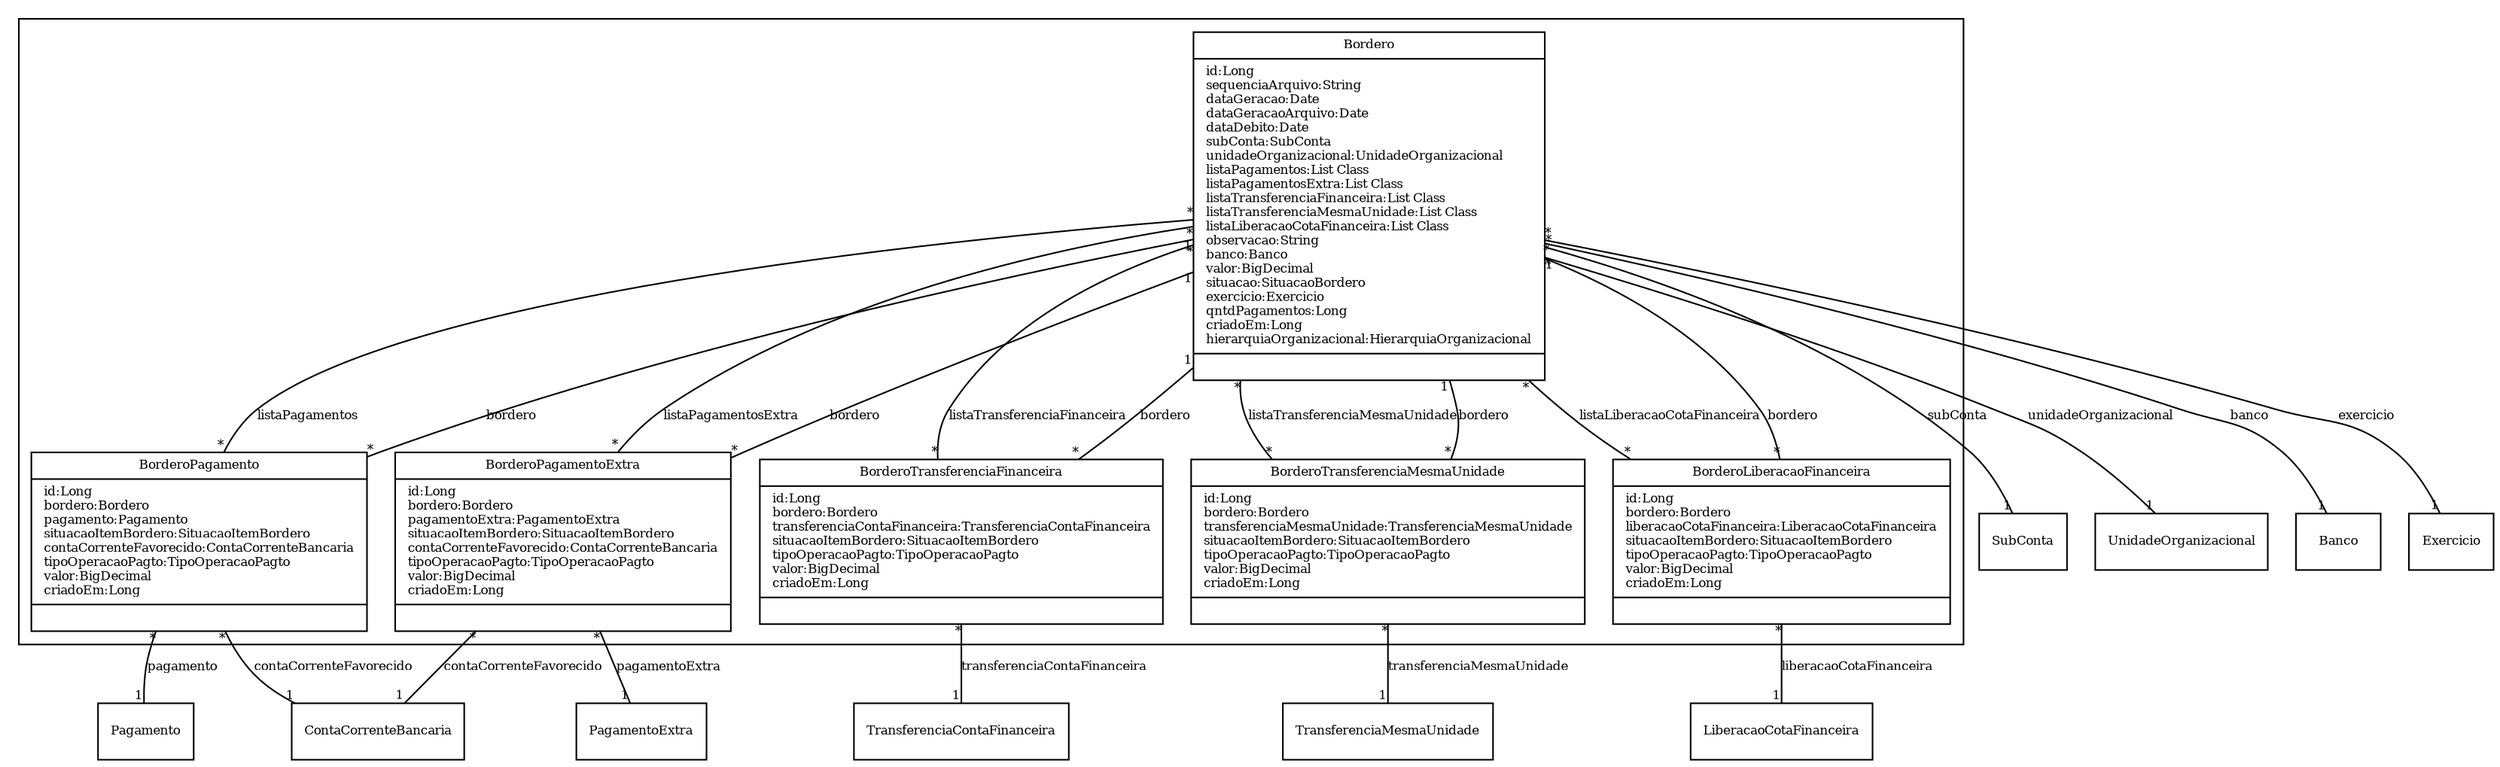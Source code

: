 digraph G{
fontname = "Times-Roman"
fontsize = 8

node [
        fontname = "Times-Roman"
        fontsize = 8
        shape = "record"
]

edge [
        fontname = "Times-Roman"
        fontsize = 8
]

subgraph clusterESTORNO_DE_ORDEM_BANCARIA
{
Bordero [label = "{Bordero|id:Long\lsequenciaArquivo:String\ldataGeracao:Date\ldataGeracaoArquivo:Date\ldataDebito:Date\lsubConta:SubConta\lunidadeOrganizacional:UnidadeOrganizacional\llistaPagamentos:List Class\llistaPagamentosExtra:List Class\llistaTransferenciaFinanceira:List Class\llistaTransferenciaMesmaUnidade:List Class\llistaLiberacaoCotaFinanceira:List Class\lobservacao:String\lbanco:Banco\lvalor:BigDecimal\lsituacao:SituacaoBordero\lexercicio:Exercicio\lqntdPagamentos:Long\lcriadoEm:Long\lhierarquiaOrganizacional:HierarquiaOrganizacional\l|\l}"]
BorderoPagamento [label = "{BorderoPagamento|id:Long\lbordero:Bordero\lpagamento:Pagamento\lsituacaoItemBordero:SituacaoItemBordero\lcontaCorrenteFavorecido:ContaCorrenteBancaria\ltipoOperacaoPagto:TipoOperacaoPagto\lvalor:BigDecimal\lcriadoEm:Long\l|\l}"]
BorderoPagamentoExtra [label = "{BorderoPagamentoExtra|id:Long\lbordero:Bordero\lpagamentoExtra:PagamentoExtra\lsituacaoItemBordero:SituacaoItemBordero\lcontaCorrenteFavorecido:ContaCorrenteBancaria\ltipoOperacaoPagto:TipoOperacaoPagto\lvalor:BigDecimal\lcriadoEm:Long\l|\l}"]
BorderoTransferenciaFinanceira [label = "{BorderoTransferenciaFinanceira|id:Long\lbordero:Bordero\ltransferenciaContaFinanceira:TransferenciaContaFinanceira\lsituacaoItemBordero:SituacaoItemBordero\ltipoOperacaoPagto:TipoOperacaoPagto\lvalor:BigDecimal\lcriadoEm:Long\l|\l}"]
BorderoTransferenciaMesmaUnidade [label = "{BorderoTransferenciaMesmaUnidade|id:Long\lbordero:Bordero\ltransferenciaMesmaUnidade:TransferenciaMesmaUnidade\lsituacaoItemBordero:SituacaoItemBordero\ltipoOperacaoPagto:TipoOperacaoPagto\lvalor:BigDecimal\lcriadoEm:Long\l|\l}"]
BorderoLiberacaoFinanceira [label = "{BorderoLiberacaoFinanceira|id:Long\lbordero:Bordero\lliberacaoCotaFinanceira:LiberacaoCotaFinanceira\lsituacaoItemBordero:SituacaoItemBordero\ltipoOperacaoPagto:TipoOperacaoPagto\lvalor:BigDecimal\lcriadoEm:Long\l|\l}"]
}
edge [arrowhead = "none" headlabel = "1" taillabel = "*"] Bordero -> SubConta [label = "subConta"]
edge [arrowhead = "none" headlabel = "1" taillabel = "*"] Bordero -> UnidadeOrganizacional [label = "unidadeOrganizacional"]
edge [arrowhead = "none" headlabel = "*" taillabel = "*"] Bordero -> BorderoPagamento [label = "listaPagamentos"]
edge [arrowhead = "none" headlabel = "*" taillabel = "*"] Bordero -> BorderoPagamentoExtra [label = "listaPagamentosExtra"]
edge [arrowhead = "none" headlabel = "*" taillabel = "*"] Bordero -> BorderoTransferenciaFinanceira [label = "listaTransferenciaFinanceira"]
edge [arrowhead = "none" headlabel = "*" taillabel = "*"] Bordero -> BorderoTransferenciaMesmaUnidade [label = "listaTransferenciaMesmaUnidade"]
edge [arrowhead = "none" headlabel = "*" taillabel = "*"] Bordero -> BorderoLiberacaoFinanceira [label = "listaLiberacaoCotaFinanceira"]
edge [arrowhead = "none" headlabel = "1" taillabel = "*"] Bordero -> Banco [label = "banco"]
edge [arrowhead = "none" headlabel = "1" taillabel = "*"] Bordero -> Exercicio [label = "exercicio"]
edge [arrowhead = "none" headlabel = "1" taillabel = "*"] BorderoPagamento -> Bordero [label = "bordero"]
edge [arrowhead = "none" headlabel = "1" taillabel = "*"] BorderoPagamento -> Pagamento [label = "pagamento"]
edge [arrowhead = "none" headlabel = "1" taillabel = "*"] BorderoPagamento -> ContaCorrenteBancaria [label = "contaCorrenteFavorecido"]
edge [arrowhead = "none" headlabel = "1" taillabel = "*"] BorderoPagamentoExtra -> Bordero [label = "bordero"]
edge [arrowhead = "none" headlabel = "1" taillabel = "*"] BorderoPagamentoExtra -> PagamentoExtra [label = "pagamentoExtra"]
edge [arrowhead = "none" headlabel = "1" taillabel = "*"] BorderoPagamentoExtra -> ContaCorrenteBancaria [label = "contaCorrenteFavorecido"]
edge [arrowhead = "none" headlabel = "1" taillabel = "*"] BorderoTransferenciaFinanceira -> Bordero [label = "bordero"]
edge [arrowhead = "none" headlabel = "1" taillabel = "*"] BorderoTransferenciaFinanceira -> TransferenciaContaFinanceira [label = "transferenciaContaFinanceira"]
edge [arrowhead = "none" headlabel = "1" taillabel = "*"] BorderoTransferenciaMesmaUnidade -> Bordero [label = "bordero"]
edge [arrowhead = "none" headlabel = "1" taillabel = "*"] BorderoTransferenciaMesmaUnidade -> TransferenciaMesmaUnidade [label = "transferenciaMesmaUnidade"]
edge [arrowhead = "none" headlabel = "1" taillabel = "*"] BorderoLiberacaoFinanceira -> Bordero [label = "bordero"]
edge [arrowhead = "none" headlabel = "1" taillabel = "*"] BorderoLiberacaoFinanceira -> LiberacaoCotaFinanceira [label = "liberacaoCotaFinanceira"]
}

